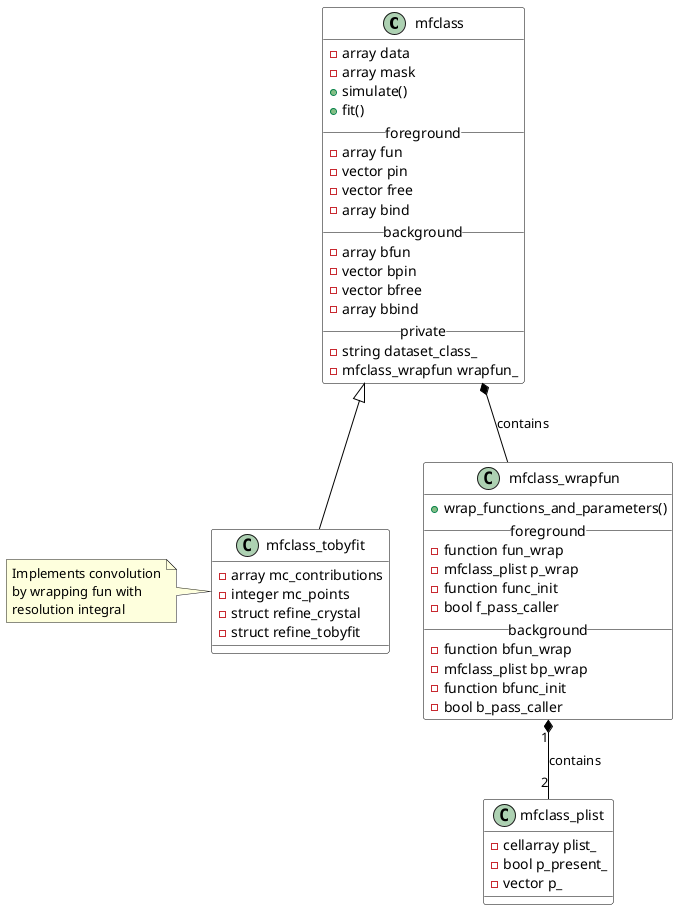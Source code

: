 @startuml mfclass_diagram

skinparam class {
BackgroundColor White
ArrowColor Black
BorderColor Black
}

class mfclass{
    - array data
    - array mask
    + simulate()
    + fit()
__ foreground __
    - array fun
    - vector pin
    - vector free
    - array bind
__ background __
    - array bfun
    - vector bpin
    - vector bfree
    - array bbind
__ private __
    - string dataset_class_
    - mfclass_wrapfun wrapfun_
}

class mfclass_tobyfit{
    - array mc_contributions
    - integer mc_points
    - struct refine_crystal
    - struct refine_tobyfit
}

class mfclass_wrapfun{
    + wrap_functions_and_parameters()
__ foreground __
    - function fun_wrap
    - mfclass_plist p_wrap
    - function func_init
    - bool f_pass_caller
__ background __
    - function bfun_wrap
    - mfclass_plist bp_wrap
    - function bfunc_init
    - bool b_pass_caller
}

class mfclass_plist{
    - cellarray plist_
    - bool p_present_
    - vector p_
}

mfclass <|-- mfclass_tobyfit
mfclass *-- mfclass_wrapfun : contains
mfclass_wrapfun "1" *-- "2" mfclass_plist : contains


note left of mfclass_tobyfit: Implements convolution\nby wrapping fun with\nresolution integral
@enduml
